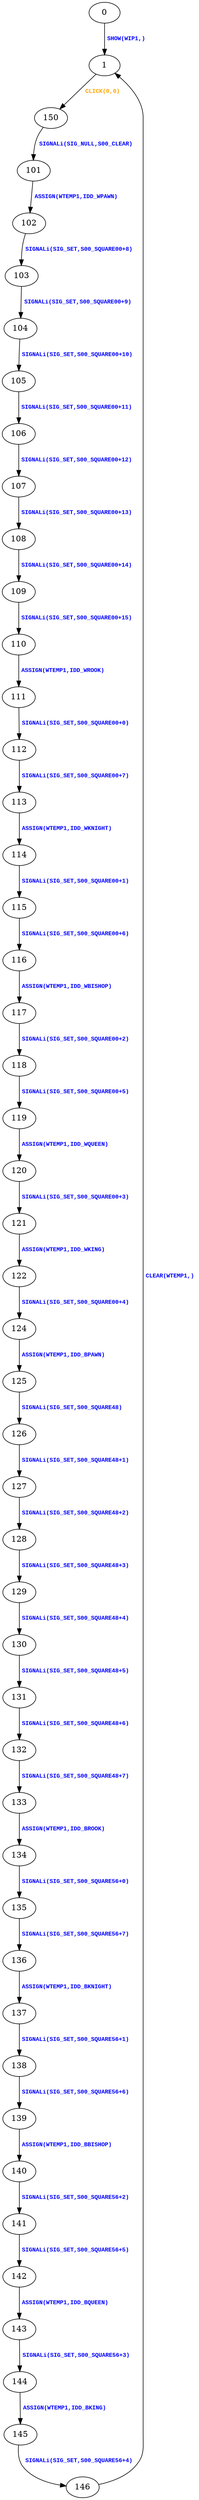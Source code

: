 digraph {
 node [shape=oval];
"0" -> "1"[fontcolor=blue, label=< <table border="0"><tr><td><font face="Courier New" point-size="10"><b>SHOW(WIP1,)<br align="left"/></b></font></td></tr>
</table>>];
"1" -> "150"[fontcolor=orange, label=< <table border="0"><tr><td><font face="Courier New" point-size="10"><b>CLICK(0,0)<br align="left"/></b></font></td></tr>
</table>>];
"101" -> "102"[fontcolor=blue, label=< <table border="0"><tr><td><font face="Courier New" point-size="10"><b>ASSIGN(WTEMP1,IDD_WPAWN)<br align="left"/></b></font></td></tr>
</table>>];
"102" -> "103"[fontcolor=blue, label=< <table border="0"><tr><td><font face="Courier New" point-size="10"><b>SIGNALi(SIG_SET,S00_SQUARE00+8)<br align="left"/></b></font></td></tr>
</table>>];
"103" -> "104"[fontcolor=blue, label=< <table border="0"><tr><td><font face="Courier New" point-size="10"><b>SIGNALi(SIG_SET,S00_SQUARE00+9)<br align="left"/></b></font></td></tr>
</table>>];
"104" -> "105"[fontcolor=blue, label=< <table border="0"><tr><td><font face="Courier New" point-size="10"><b>SIGNALi(SIG_SET,S00_SQUARE00+10)<br align="left"/></b></font></td></tr>
</table>>];
"105" -> "106"[fontcolor=blue, label=< <table border="0"><tr><td><font face="Courier New" point-size="10"><b>SIGNALi(SIG_SET,S00_SQUARE00+11)<br align="left"/></b></font></td></tr>
</table>>];
"106" -> "107"[fontcolor=blue, label=< <table border="0"><tr><td><font face="Courier New" point-size="10"><b>SIGNALi(SIG_SET,S00_SQUARE00+12)<br align="left"/></b></font></td></tr>
</table>>];
"107" -> "108"[fontcolor=blue, label=< <table border="0"><tr><td><font face="Courier New" point-size="10"><b>SIGNALi(SIG_SET,S00_SQUARE00+13)<br align="left"/></b></font></td></tr>
</table>>];
"108" -> "109"[fontcolor=blue, label=< <table border="0"><tr><td><font face="Courier New" point-size="10"><b>SIGNALi(SIG_SET,S00_SQUARE00+14)<br align="left"/></b></font></td></tr>
</table>>];
"109" -> "110"[fontcolor=blue, label=< <table border="0"><tr><td><font face="Courier New" point-size="10"><b>SIGNALi(SIG_SET,S00_SQUARE00+15)<br align="left"/></b></font></td></tr>
</table>>];
"110" -> "111"[fontcolor=blue, label=< <table border="0"><tr><td><font face="Courier New" point-size="10"><b>ASSIGN(WTEMP1,IDD_WROOK)<br align="left"/></b></font></td></tr>
</table>>];
"111" -> "112"[fontcolor=blue, label=< <table border="0"><tr><td><font face="Courier New" point-size="10"><b>SIGNALi(SIG_SET,S00_SQUARE00+0)<br align="left"/></b></font></td></tr>
</table>>];
"112" -> "113"[fontcolor=blue, label=< <table border="0"><tr><td><font face="Courier New" point-size="10"><b>SIGNALi(SIG_SET,S00_SQUARE00+7)<br align="left"/></b></font></td></tr>
</table>>];
"113" -> "114"[fontcolor=blue, label=< <table border="0"><tr><td><font face="Courier New" point-size="10"><b>ASSIGN(WTEMP1,IDD_WKNIGHT)<br align="left"/></b></font></td></tr>
</table>>];
"114" -> "115"[fontcolor=blue, label=< <table border="0"><tr><td><font face="Courier New" point-size="10"><b>SIGNALi(SIG_SET,S00_SQUARE00+1)<br align="left"/></b></font></td></tr>
</table>>];
"115" -> "116"[fontcolor=blue, label=< <table border="0"><tr><td><font face="Courier New" point-size="10"><b>SIGNALi(SIG_SET,S00_SQUARE00+6)<br align="left"/></b></font></td></tr>
</table>>];
"116" -> "117"[fontcolor=blue, label=< <table border="0"><tr><td><font face="Courier New" point-size="10"><b>ASSIGN(WTEMP1,IDD_WBISHOP)<br align="left"/></b></font></td></tr>
</table>>];
"117" -> "118"[fontcolor=blue, label=< <table border="0"><tr><td><font face="Courier New" point-size="10"><b>SIGNALi(SIG_SET,S00_SQUARE00+2)<br align="left"/></b></font></td></tr>
</table>>];
"118" -> "119"[fontcolor=blue, label=< <table border="0"><tr><td><font face="Courier New" point-size="10"><b>SIGNALi(SIG_SET,S00_SQUARE00+5)<br align="left"/></b></font></td></tr>
</table>>];
"119" -> "120"[fontcolor=blue, label=< <table border="0"><tr><td><font face="Courier New" point-size="10"><b>ASSIGN(WTEMP1,IDD_WQUEEN)<br align="left"/></b></font></td></tr>
</table>>];
"120" -> "121"[fontcolor=blue, label=< <table border="0"><tr><td><font face="Courier New" point-size="10"><b>SIGNALi(SIG_SET,S00_SQUARE00+3)<br align="left"/></b></font></td></tr>
</table>>];
"121" -> "122"[fontcolor=blue, label=< <table border="0"><tr><td><font face="Courier New" point-size="10"><b>ASSIGN(WTEMP1,IDD_WKING)<br align="left"/></b></font></td></tr>
</table>>];
"122" -> "124"[fontcolor=blue, label=< <table border="0"><tr><td><font face="Courier New" point-size="10"><b>SIGNALi(SIG_SET,S00_SQUARE00+4)<br align="left"/></b></font></td></tr>
</table>>];
"124" -> "125"[fontcolor=blue, label=< <table border="0"><tr><td><font face="Courier New" point-size="10"><b>ASSIGN(WTEMP1,IDD_BPAWN)<br align="left"/></b></font></td></tr>
</table>>];
"125" -> "126"[fontcolor=blue, label=< <table border="0"><tr><td><font face="Courier New" point-size="10"><b>SIGNALi(SIG_SET,S00_SQUARE48)<br align="left"/></b></font></td></tr>
</table>>];
"126" -> "127"[fontcolor=blue, label=< <table border="0"><tr><td><font face="Courier New" point-size="10"><b>SIGNALi(SIG_SET,S00_SQUARE48+1)<br align="left"/></b></font></td></tr>
</table>>];
"127" -> "128"[fontcolor=blue, label=< <table border="0"><tr><td><font face="Courier New" point-size="10"><b>SIGNALi(SIG_SET,S00_SQUARE48+2)<br align="left"/></b></font></td></tr>
</table>>];
"128" -> "129"[fontcolor=blue, label=< <table border="0"><tr><td><font face="Courier New" point-size="10"><b>SIGNALi(SIG_SET,S00_SQUARE48+3)<br align="left"/></b></font></td></tr>
</table>>];
"129" -> "130"[fontcolor=blue, label=< <table border="0"><tr><td><font face="Courier New" point-size="10"><b>SIGNALi(SIG_SET,S00_SQUARE48+4)<br align="left"/></b></font></td></tr>
</table>>];
"130" -> "131"[fontcolor=blue, label=< <table border="0"><tr><td><font face="Courier New" point-size="10"><b>SIGNALi(SIG_SET,S00_SQUARE48+5)<br align="left"/></b></font></td></tr>
</table>>];
"131" -> "132"[fontcolor=blue, label=< <table border="0"><tr><td><font face="Courier New" point-size="10"><b>SIGNALi(SIG_SET,S00_SQUARE48+6)<br align="left"/></b></font></td></tr>
</table>>];
"132" -> "133"[fontcolor=blue, label=< <table border="0"><tr><td><font face="Courier New" point-size="10"><b>SIGNALi(SIG_SET,S00_SQUARE48+7)<br align="left"/></b></font></td></tr>
</table>>];
"133" -> "134"[fontcolor=blue, label=< <table border="0"><tr><td><font face="Courier New" point-size="10"><b>ASSIGN(WTEMP1,IDD_BROOK)<br align="left"/></b></font></td></tr>
</table>>];
"134" -> "135"[fontcolor=blue, label=< <table border="0"><tr><td><font face="Courier New" point-size="10"><b>SIGNALi(SIG_SET,S00_SQUARE56+0)<br align="left"/></b></font></td></tr>
</table>>];
"135" -> "136"[fontcolor=blue, label=< <table border="0"><tr><td><font face="Courier New" point-size="10"><b>SIGNALi(SIG_SET,S00_SQUARE56+7)<br align="left"/></b></font></td></tr>
</table>>];
"136" -> "137"[fontcolor=blue, label=< <table border="0"><tr><td><font face="Courier New" point-size="10"><b>ASSIGN(WTEMP1,IDD_BKNIGHT)<br align="left"/></b></font></td></tr>
</table>>];
"137" -> "138"[fontcolor=blue, label=< <table border="0"><tr><td><font face="Courier New" point-size="10"><b>SIGNALi(SIG_SET,S00_SQUARE56+1)<br align="left"/></b></font></td></tr>
</table>>];
"138" -> "139"[fontcolor=blue, label=< <table border="0"><tr><td><font face="Courier New" point-size="10"><b>SIGNALi(SIG_SET,S00_SQUARE56+6)<br align="left"/></b></font></td></tr>
</table>>];
"139" -> "140"[fontcolor=blue, label=< <table border="0"><tr><td><font face="Courier New" point-size="10"><b>ASSIGN(WTEMP1,IDD_BBISHOP)<br align="left"/></b></font></td></tr>
</table>>];
"140" -> "141"[fontcolor=blue, label=< <table border="0"><tr><td><font face="Courier New" point-size="10"><b>SIGNALi(SIG_SET,S00_SQUARE56+2)<br align="left"/></b></font></td></tr>
</table>>];
"141" -> "142"[fontcolor=blue, label=< <table border="0"><tr><td><font face="Courier New" point-size="10"><b>SIGNALi(SIG_SET,S00_SQUARE56+5)<br align="left"/></b></font></td></tr>
</table>>];
"142" -> "143"[fontcolor=blue, label=< <table border="0"><tr><td><font face="Courier New" point-size="10"><b>ASSIGN(WTEMP1,IDD_BQUEEN)<br align="left"/></b></font></td></tr>
</table>>];
"143" -> "144"[fontcolor=blue, label=< <table border="0"><tr><td><font face="Courier New" point-size="10"><b>SIGNALi(SIG_SET,S00_SQUARE56+3)<br align="left"/></b></font></td></tr>
</table>>];
"144" -> "145"[fontcolor=blue, label=< <table border="0"><tr><td><font face="Courier New" point-size="10"><b>ASSIGN(WTEMP1,IDD_BKING)<br align="left"/></b></font></td></tr>
</table>>];
"145" -> "146"[fontcolor=blue, label=< <table border="0"><tr><td><font face="Courier New" point-size="10"><b>SIGNALi(SIG_SET,S00_SQUARE56+4)<br align="left"/></b></font></td></tr>
</table>>];
"146" -> "1"[fontcolor=blue, label=< <table border="0"><tr><td><font face="Courier New" point-size="10"><b>CLEAR(WTEMP1,)<br align="left"/></b></font></td></tr>
</table>>];
"150" -> "101"[fontcolor=blue, label=< <table border="0"><tr><td><font face="Courier New" point-size="10"><b>SIGNALi(SIG_NULL,S00_CLEAR)<br align="left"/></b></font></td></tr>
</table>>];
}
